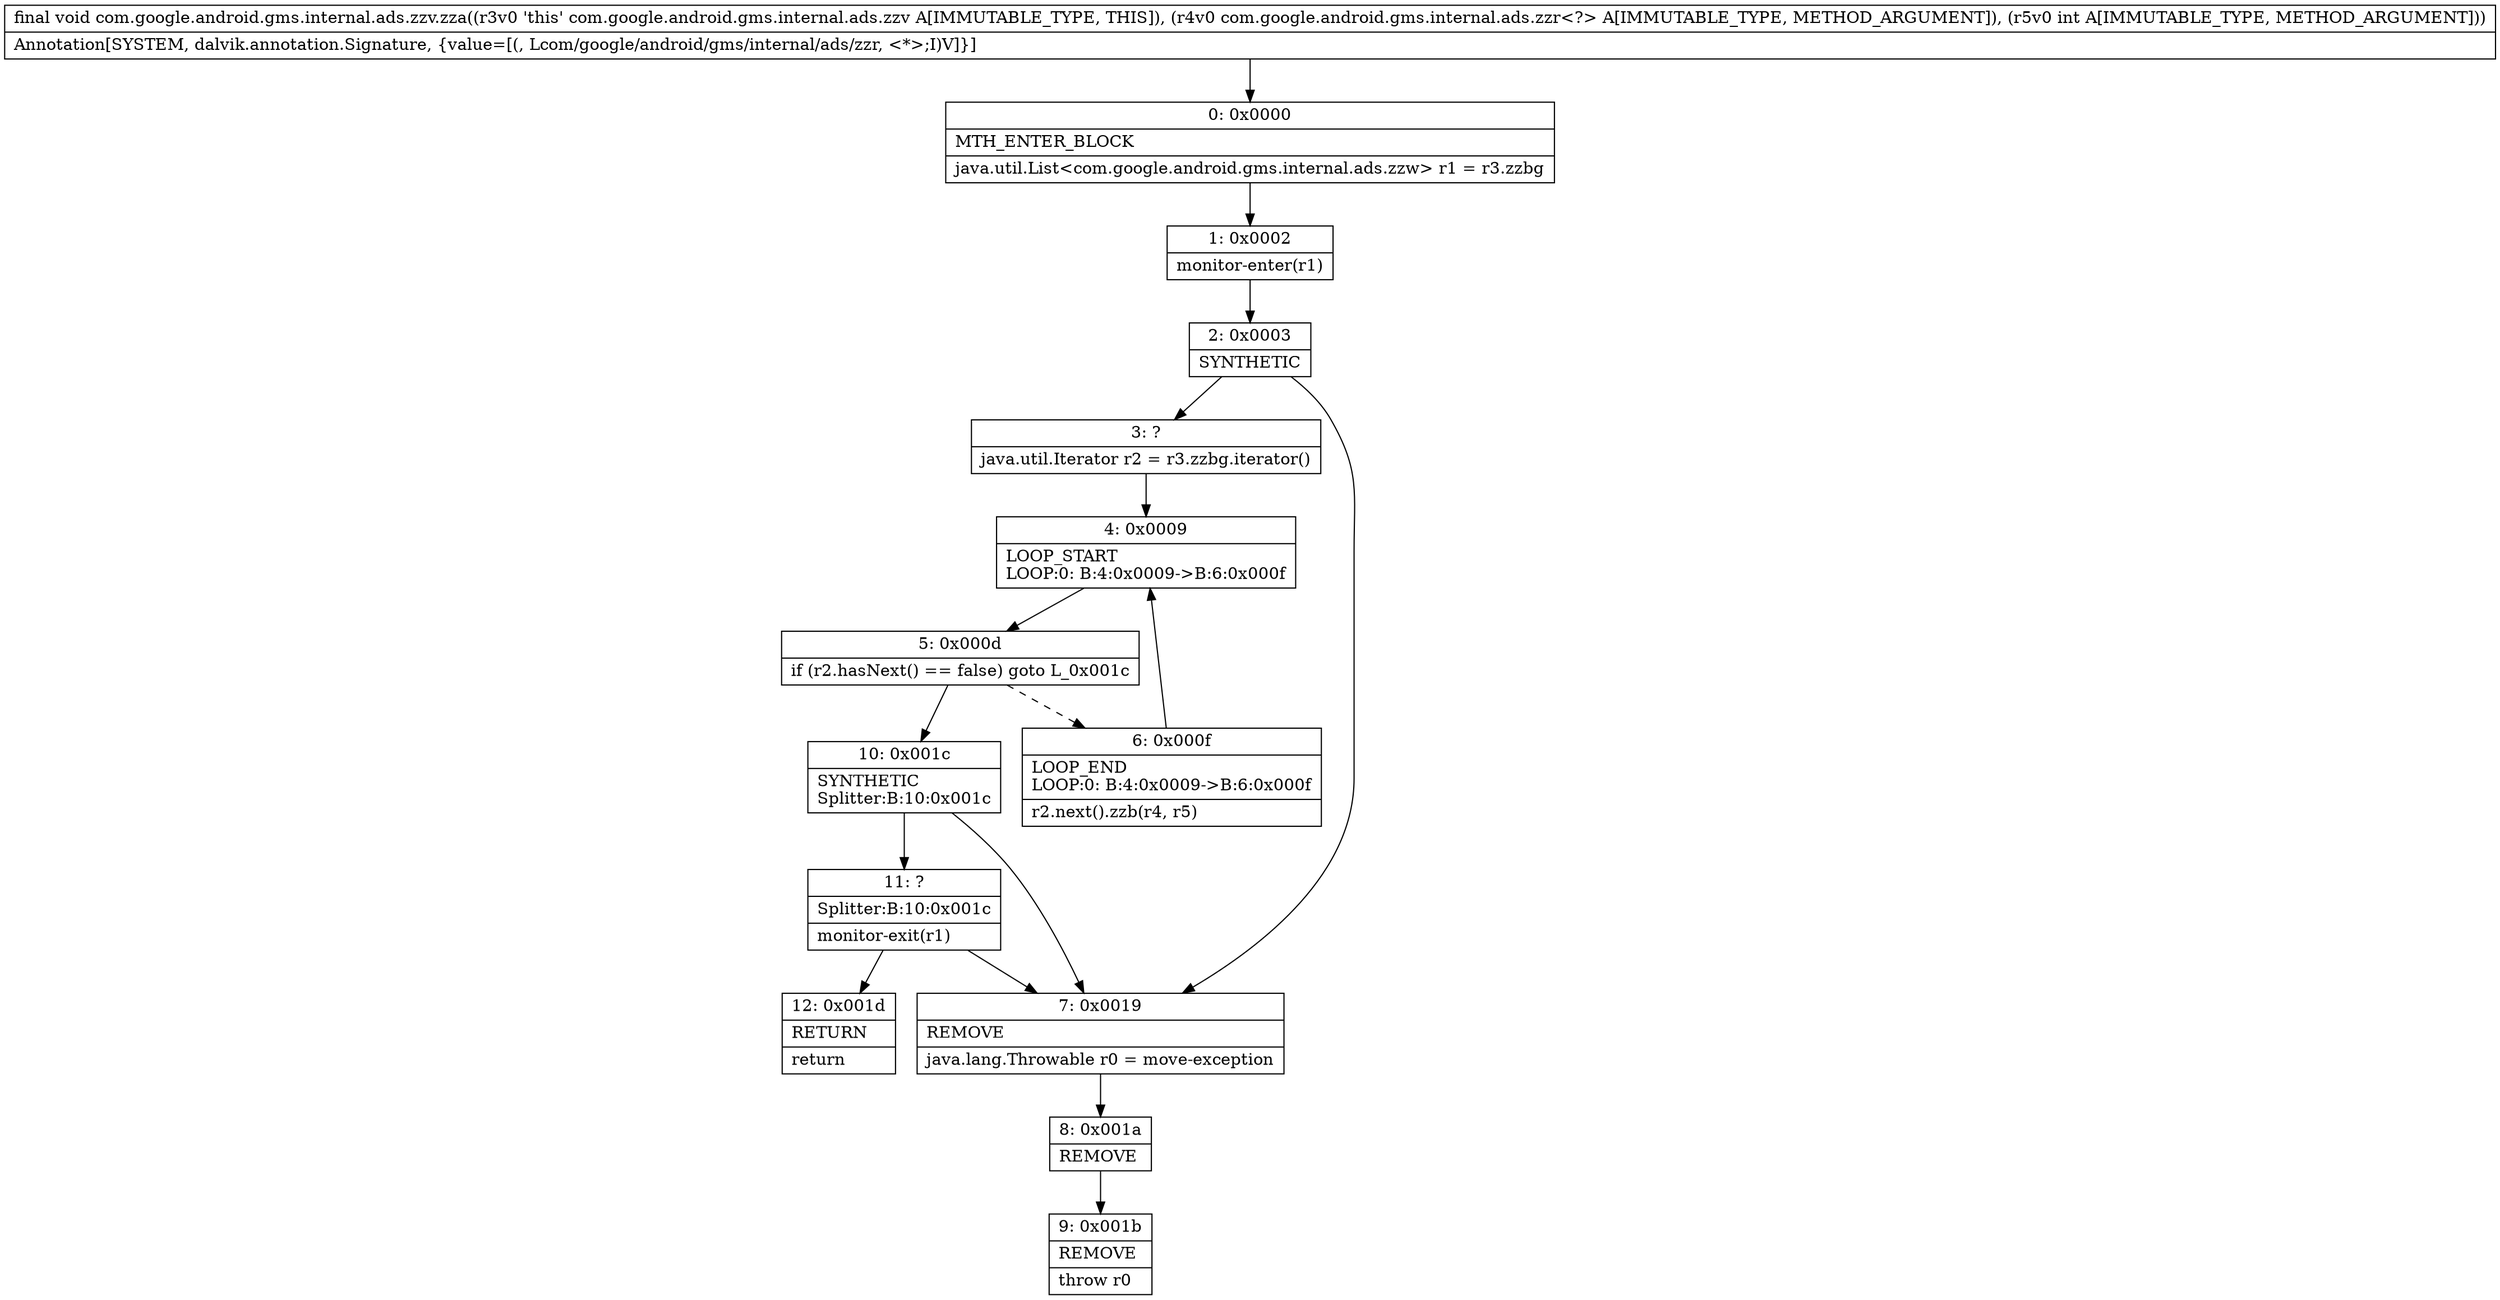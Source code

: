 digraph "CFG forcom.google.android.gms.internal.ads.zzv.zza(Lcom\/google\/android\/gms\/internal\/ads\/zzr;I)V" {
Node_0 [shape=record,label="{0\:\ 0x0000|MTH_ENTER_BLOCK\l|java.util.List\<com.google.android.gms.internal.ads.zzw\> r1 = r3.zzbg\l}"];
Node_1 [shape=record,label="{1\:\ 0x0002|monitor\-enter(r1)\l}"];
Node_2 [shape=record,label="{2\:\ 0x0003|SYNTHETIC\l}"];
Node_3 [shape=record,label="{3\:\ ?|java.util.Iterator r2 = r3.zzbg.iterator()\l}"];
Node_4 [shape=record,label="{4\:\ 0x0009|LOOP_START\lLOOP:0: B:4:0x0009\-\>B:6:0x000f\l}"];
Node_5 [shape=record,label="{5\:\ 0x000d|if (r2.hasNext() == false) goto L_0x001c\l}"];
Node_6 [shape=record,label="{6\:\ 0x000f|LOOP_END\lLOOP:0: B:4:0x0009\-\>B:6:0x000f\l|r2.next().zzb(r4, r5)\l}"];
Node_7 [shape=record,label="{7\:\ 0x0019|REMOVE\l|java.lang.Throwable r0 = move\-exception\l}"];
Node_8 [shape=record,label="{8\:\ 0x001a|REMOVE\l}"];
Node_9 [shape=record,label="{9\:\ 0x001b|REMOVE\l|throw r0\l}"];
Node_10 [shape=record,label="{10\:\ 0x001c|SYNTHETIC\lSplitter:B:10:0x001c\l}"];
Node_11 [shape=record,label="{11\:\ ?|Splitter:B:10:0x001c\l|monitor\-exit(r1)\l}"];
Node_12 [shape=record,label="{12\:\ 0x001d|RETURN\l|return\l}"];
MethodNode[shape=record,label="{final void com.google.android.gms.internal.ads.zzv.zza((r3v0 'this' com.google.android.gms.internal.ads.zzv A[IMMUTABLE_TYPE, THIS]), (r4v0 com.google.android.gms.internal.ads.zzr\<?\> A[IMMUTABLE_TYPE, METHOD_ARGUMENT]), (r5v0 int A[IMMUTABLE_TYPE, METHOD_ARGUMENT]))  | Annotation[SYSTEM, dalvik.annotation.Signature, \{value=[(, Lcom\/google\/android\/gms\/internal\/ads\/zzr, \<*\>;I)V]\}]\l}"];
MethodNode -> Node_0;
Node_0 -> Node_1;
Node_1 -> Node_2;
Node_2 -> Node_3;
Node_2 -> Node_7;
Node_3 -> Node_4;
Node_4 -> Node_5;
Node_5 -> Node_6[style=dashed];
Node_5 -> Node_10;
Node_6 -> Node_4;
Node_7 -> Node_8;
Node_8 -> Node_9;
Node_10 -> Node_11;
Node_10 -> Node_7;
Node_11 -> Node_12;
Node_11 -> Node_7;
}

